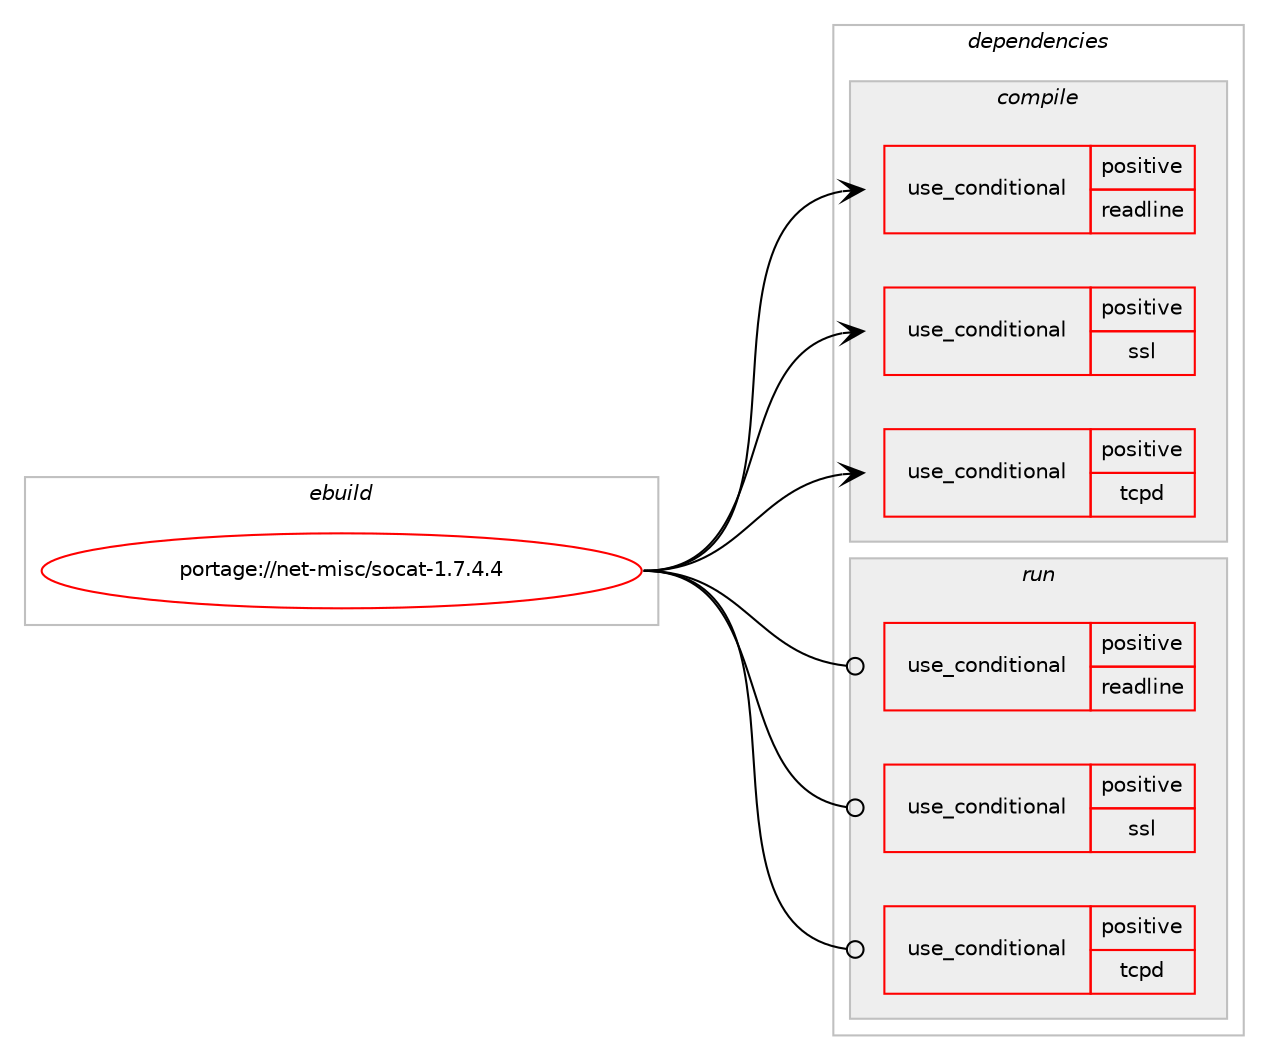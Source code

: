 digraph prolog {

# *************
# Graph options
# *************

newrank=true;
concentrate=true;
compound=true;
graph [rankdir=LR,fontname=Helvetica,fontsize=10,ranksep=1.5];#, ranksep=2.5, nodesep=0.2];
edge  [arrowhead=vee];
node  [fontname=Helvetica,fontsize=10];

# **********
# The ebuild
# **********

subgraph cluster_leftcol {
color=gray;
rank=same;
label=<<i>ebuild</i>>;
id [label="portage://net-misc/socat-1.7.4.4", color=red, width=4, href="../net-misc/socat-1.7.4.4.svg"];
}

# ****************
# The dependencies
# ****************

subgraph cluster_midcol {
color=gray;
label=<<i>dependencies</i>>;
subgraph cluster_compile {
fillcolor="#eeeeee";
style=filled;
label=<<i>compile</i>>;
subgraph cond33 {
dependency74 [label=<<TABLE BORDER="0" CELLBORDER="1" CELLSPACING="0" CELLPADDING="4"><TR><TD ROWSPAN="3" CELLPADDING="10">use_conditional</TD></TR><TR><TD>positive</TD></TR><TR><TD>readline</TD></TR></TABLE>>, shape=none, color=red];
# *** BEGIN UNKNOWN DEPENDENCY TYPE (TODO) ***
# dependency74 -> package_dependency(portage://net-misc/socat-1.7.4.4,install,no,sys-libs,readline,none,[,,],any_same_slot,[])
# *** END UNKNOWN DEPENDENCY TYPE (TODO) ***

}
id:e -> dependency74:w [weight=20,style="solid",arrowhead="vee"];
subgraph cond34 {
dependency75 [label=<<TABLE BORDER="0" CELLBORDER="1" CELLSPACING="0" CELLPADDING="4"><TR><TD ROWSPAN="3" CELLPADDING="10">use_conditional</TD></TR><TR><TD>positive</TD></TR><TR><TD>ssl</TD></TR></TABLE>>, shape=none, color=red];
# *** BEGIN UNKNOWN DEPENDENCY TYPE (TODO) ***
# dependency75 -> package_dependency(portage://net-misc/socat-1.7.4.4,install,no,dev-libs,openssl,none,[,,],[slot(0),equal],[])
# *** END UNKNOWN DEPENDENCY TYPE (TODO) ***

}
id:e -> dependency75:w [weight=20,style="solid",arrowhead="vee"];
subgraph cond35 {
dependency76 [label=<<TABLE BORDER="0" CELLBORDER="1" CELLSPACING="0" CELLPADDING="4"><TR><TD ROWSPAN="3" CELLPADDING="10">use_conditional</TD></TR><TR><TD>positive</TD></TR><TR><TD>tcpd</TD></TR></TABLE>>, shape=none, color=red];
# *** BEGIN UNKNOWN DEPENDENCY TYPE (TODO) ***
# dependency76 -> package_dependency(portage://net-misc/socat-1.7.4.4,install,no,sys-apps,tcp-wrappers,none,[,,],[],[])
# *** END UNKNOWN DEPENDENCY TYPE (TODO) ***

}
id:e -> dependency76:w [weight=20,style="solid",arrowhead="vee"];
}
subgraph cluster_compileandrun {
fillcolor="#eeeeee";
style=filled;
label=<<i>compile and run</i>>;
}
subgraph cluster_run {
fillcolor="#eeeeee";
style=filled;
label=<<i>run</i>>;
subgraph cond36 {
dependency77 [label=<<TABLE BORDER="0" CELLBORDER="1" CELLSPACING="0" CELLPADDING="4"><TR><TD ROWSPAN="3" CELLPADDING="10">use_conditional</TD></TR><TR><TD>positive</TD></TR><TR><TD>readline</TD></TR></TABLE>>, shape=none, color=red];
# *** BEGIN UNKNOWN DEPENDENCY TYPE (TODO) ***
# dependency77 -> package_dependency(portage://net-misc/socat-1.7.4.4,run,no,sys-libs,readline,none,[,,],any_same_slot,[])
# *** END UNKNOWN DEPENDENCY TYPE (TODO) ***

}
id:e -> dependency77:w [weight=20,style="solid",arrowhead="odot"];
subgraph cond37 {
dependency78 [label=<<TABLE BORDER="0" CELLBORDER="1" CELLSPACING="0" CELLPADDING="4"><TR><TD ROWSPAN="3" CELLPADDING="10">use_conditional</TD></TR><TR><TD>positive</TD></TR><TR><TD>ssl</TD></TR></TABLE>>, shape=none, color=red];
# *** BEGIN UNKNOWN DEPENDENCY TYPE (TODO) ***
# dependency78 -> package_dependency(portage://net-misc/socat-1.7.4.4,run,no,dev-libs,openssl,none,[,,],[slot(0),equal],[])
# *** END UNKNOWN DEPENDENCY TYPE (TODO) ***

}
id:e -> dependency78:w [weight=20,style="solid",arrowhead="odot"];
subgraph cond38 {
dependency79 [label=<<TABLE BORDER="0" CELLBORDER="1" CELLSPACING="0" CELLPADDING="4"><TR><TD ROWSPAN="3" CELLPADDING="10">use_conditional</TD></TR><TR><TD>positive</TD></TR><TR><TD>tcpd</TD></TR></TABLE>>, shape=none, color=red];
# *** BEGIN UNKNOWN DEPENDENCY TYPE (TODO) ***
# dependency79 -> package_dependency(portage://net-misc/socat-1.7.4.4,run,no,sys-apps,tcp-wrappers,none,[,,],[],[])
# *** END UNKNOWN DEPENDENCY TYPE (TODO) ***

}
id:e -> dependency79:w [weight=20,style="solid",arrowhead="odot"];
}
}

# **************
# The candidates
# **************

subgraph cluster_choices {
rank=same;
color=gray;
label=<<i>candidates</i>>;

}

}
